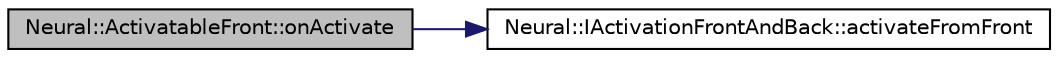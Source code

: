 digraph G
{
  edge [fontname="Helvetica",fontsize="10",labelfontname="Helvetica",labelfontsize="10"];
  node [fontname="Helvetica",fontsize="10",shape=record];
  rankdir=LR;
  Node1 [label="Neural::ActivatableFront::onActivate",height=0.2,width=0.4,color="black", fillcolor="grey75", style="filled" fontcolor="black"];
  Node1 -> Node2 [color="midnightblue",fontsize="10",style="solid",fontname="Helvetica"];
  Node2 [label="Neural::IActivationFrontAndBack::activateFromFront",height=0.2,width=0.4,color="black", fillcolor="white", style="filled",URL="$class_neural_1_1_i_activation_front_and_back.html#a214808de3ba71d87924e7baaaac55c93"];
}
